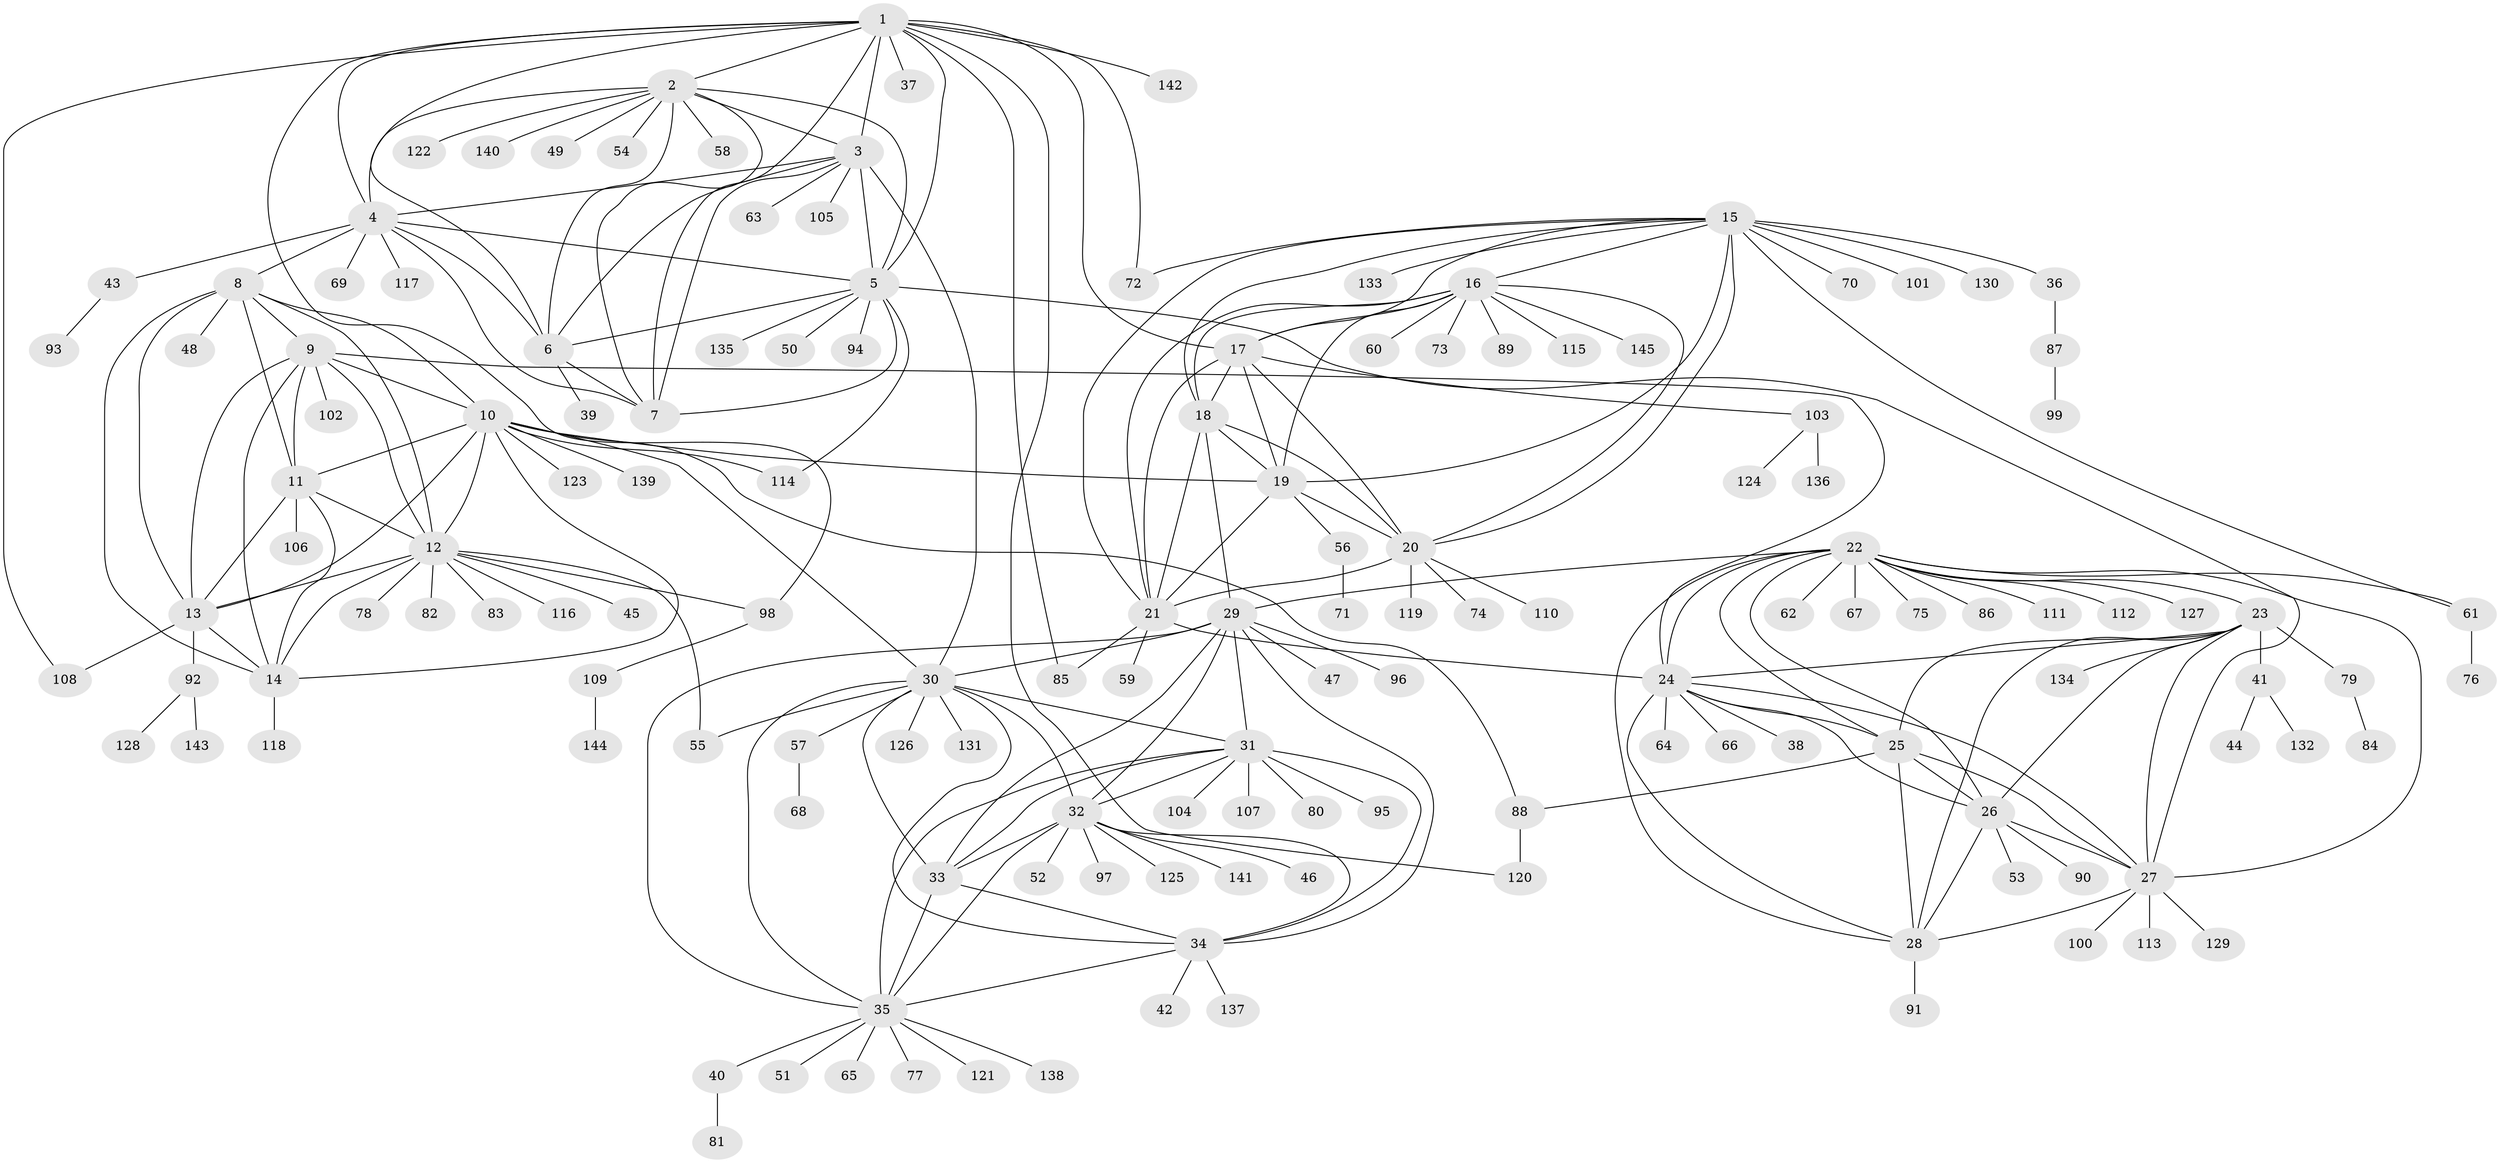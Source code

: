 // coarse degree distribution, {14: 0.009900990099009901, 11: 0.0297029702970297, 9: 0.019801980198019802, 10: 0.039603960396039604, 7: 0.04950495049504951, 6: 0.04950495049504951, 8: 0.039603960396039604, 12: 0.009900990099009901, 13: 0.009900990099009901, 5: 0.019801980198019802, 16: 0.009900990099009901, 1: 0.6336633663366337, 3: 0.0297029702970297, 2: 0.04950495049504951}
// Generated by graph-tools (version 1.1) at 2025/19/03/04/25 18:19:30]
// undirected, 145 vertices, 234 edges
graph export_dot {
graph [start="1"]
  node [color=gray90,style=filled];
  1;
  2;
  3;
  4;
  5;
  6;
  7;
  8;
  9;
  10;
  11;
  12;
  13;
  14;
  15;
  16;
  17;
  18;
  19;
  20;
  21;
  22;
  23;
  24;
  25;
  26;
  27;
  28;
  29;
  30;
  31;
  32;
  33;
  34;
  35;
  36;
  37;
  38;
  39;
  40;
  41;
  42;
  43;
  44;
  45;
  46;
  47;
  48;
  49;
  50;
  51;
  52;
  53;
  54;
  55;
  56;
  57;
  58;
  59;
  60;
  61;
  62;
  63;
  64;
  65;
  66;
  67;
  68;
  69;
  70;
  71;
  72;
  73;
  74;
  75;
  76;
  77;
  78;
  79;
  80;
  81;
  82;
  83;
  84;
  85;
  86;
  87;
  88;
  89;
  90;
  91;
  92;
  93;
  94;
  95;
  96;
  97;
  98;
  99;
  100;
  101;
  102;
  103;
  104;
  105;
  106;
  107;
  108;
  109;
  110;
  111;
  112;
  113;
  114;
  115;
  116;
  117;
  118;
  119;
  120;
  121;
  122;
  123;
  124;
  125;
  126;
  127;
  128;
  129;
  130;
  131;
  132;
  133;
  134;
  135;
  136;
  137;
  138;
  139;
  140;
  141;
  142;
  143;
  144;
  145;
  1 -- 2;
  1 -- 3;
  1 -- 4;
  1 -- 5;
  1 -- 6;
  1 -- 7;
  1 -- 17;
  1 -- 37;
  1 -- 72;
  1 -- 85;
  1 -- 98;
  1 -- 108;
  1 -- 120;
  1 -- 142;
  2 -- 3;
  2 -- 4;
  2 -- 5;
  2 -- 6;
  2 -- 7;
  2 -- 49;
  2 -- 54;
  2 -- 58;
  2 -- 122;
  2 -- 140;
  3 -- 4;
  3 -- 5;
  3 -- 6;
  3 -- 7;
  3 -- 30;
  3 -- 63;
  3 -- 105;
  4 -- 5;
  4 -- 6;
  4 -- 7;
  4 -- 8;
  4 -- 43;
  4 -- 69;
  4 -- 117;
  5 -- 6;
  5 -- 7;
  5 -- 27;
  5 -- 50;
  5 -- 94;
  5 -- 114;
  5 -- 135;
  6 -- 7;
  6 -- 39;
  8 -- 9;
  8 -- 10;
  8 -- 11;
  8 -- 12;
  8 -- 13;
  8 -- 14;
  8 -- 48;
  9 -- 10;
  9 -- 11;
  9 -- 12;
  9 -- 13;
  9 -- 14;
  9 -- 24;
  9 -- 102;
  10 -- 11;
  10 -- 12;
  10 -- 13;
  10 -- 14;
  10 -- 19;
  10 -- 30;
  10 -- 88;
  10 -- 114;
  10 -- 123;
  10 -- 139;
  11 -- 12;
  11 -- 13;
  11 -- 14;
  11 -- 106;
  12 -- 13;
  12 -- 14;
  12 -- 45;
  12 -- 55;
  12 -- 78;
  12 -- 82;
  12 -- 83;
  12 -- 98;
  12 -- 116;
  13 -- 14;
  13 -- 92;
  13 -- 108;
  14 -- 118;
  15 -- 16;
  15 -- 17;
  15 -- 18;
  15 -- 19;
  15 -- 20;
  15 -- 21;
  15 -- 36;
  15 -- 61;
  15 -- 70;
  15 -- 72;
  15 -- 101;
  15 -- 130;
  15 -- 133;
  16 -- 17;
  16 -- 18;
  16 -- 19;
  16 -- 20;
  16 -- 21;
  16 -- 60;
  16 -- 73;
  16 -- 89;
  16 -- 115;
  16 -- 145;
  17 -- 18;
  17 -- 19;
  17 -- 20;
  17 -- 21;
  17 -- 103;
  18 -- 19;
  18 -- 20;
  18 -- 21;
  18 -- 29;
  19 -- 20;
  19 -- 21;
  19 -- 56;
  20 -- 21;
  20 -- 74;
  20 -- 110;
  20 -- 119;
  21 -- 24;
  21 -- 59;
  21 -- 85;
  22 -- 23;
  22 -- 24;
  22 -- 25;
  22 -- 26;
  22 -- 27;
  22 -- 28;
  22 -- 29;
  22 -- 61;
  22 -- 62;
  22 -- 67;
  22 -- 75;
  22 -- 86;
  22 -- 111;
  22 -- 112;
  22 -- 127;
  23 -- 24;
  23 -- 25;
  23 -- 26;
  23 -- 27;
  23 -- 28;
  23 -- 41;
  23 -- 79;
  23 -- 134;
  24 -- 25;
  24 -- 26;
  24 -- 27;
  24 -- 28;
  24 -- 38;
  24 -- 64;
  24 -- 66;
  25 -- 26;
  25 -- 27;
  25 -- 28;
  25 -- 88;
  26 -- 27;
  26 -- 28;
  26 -- 53;
  26 -- 90;
  27 -- 28;
  27 -- 100;
  27 -- 113;
  27 -- 129;
  28 -- 91;
  29 -- 30;
  29 -- 31;
  29 -- 32;
  29 -- 33;
  29 -- 34;
  29 -- 35;
  29 -- 47;
  29 -- 96;
  30 -- 31;
  30 -- 32;
  30 -- 33;
  30 -- 34;
  30 -- 35;
  30 -- 55;
  30 -- 57;
  30 -- 126;
  30 -- 131;
  31 -- 32;
  31 -- 33;
  31 -- 34;
  31 -- 35;
  31 -- 80;
  31 -- 95;
  31 -- 104;
  31 -- 107;
  32 -- 33;
  32 -- 34;
  32 -- 35;
  32 -- 46;
  32 -- 52;
  32 -- 97;
  32 -- 125;
  32 -- 141;
  33 -- 34;
  33 -- 35;
  34 -- 35;
  34 -- 42;
  34 -- 137;
  35 -- 40;
  35 -- 51;
  35 -- 65;
  35 -- 77;
  35 -- 121;
  35 -- 138;
  36 -- 87;
  40 -- 81;
  41 -- 44;
  41 -- 132;
  43 -- 93;
  56 -- 71;
  57 -- 68;
  61 -- 76;
  79 -- 84;
  87 -- 99;
  88 -- 120;
  92 -- 128;
  92 -- 143;
  98 -- 109;
  103 -- 124;
  103 -- 136;
  109 -- 144;
}
